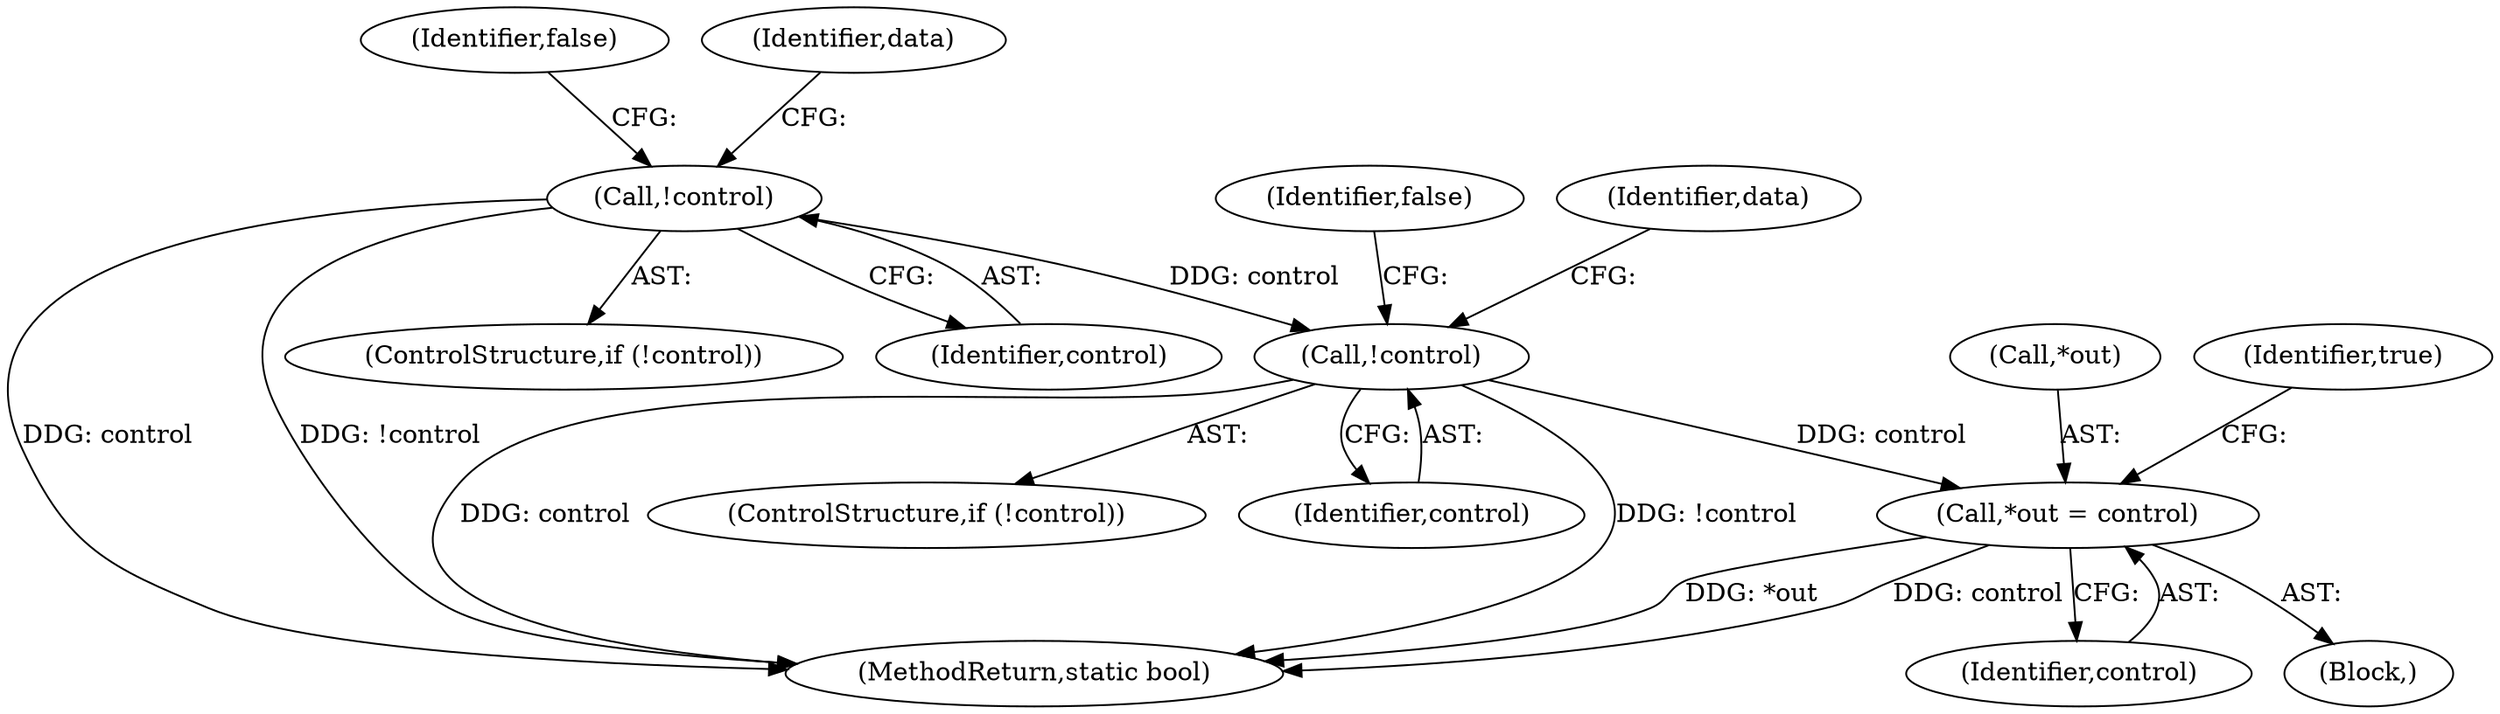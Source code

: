 digraph "0_samba_530d50a1abdcdf4d1775652d4c456c1274d83d8d_2@pointer" {
"1000144" [label="(Call,!control)"];
"1000131" [label="(Call,!control)"];
"1000272" [label="(Call,*out = control)"];
"1000275" [label="(Identifier,control)"];
"1000104" [label="(Block,)"];
"1000273" [label="(Call,*out)"];
"1000144" [label="(Call,!control)"];
"1000131" [label="(Call,!control)"];
"1000145" [label="(Identifier,control)"];
"1000148" [label="(Identifier,false)"];
"1000132" [label="(Identifier,control)"];
"1000152" [label="(Identifier,data)"];
"1000134" [label="(Identifier,false)"];
"1000278" [label="(MethodReturn,static bool)"];
"1000272" [label="(Call,*out = control)"];
"1000277" [label="(Identifier,true)"];
"1000138" [label="(Identifier,data)"];
"1000130" [label="(ControlStructure,if (!control))"];
"1000143" [label="(ControlStructure,if (!control))"];
"1000144" -> "1000143"  [label="AST: "];
"1000144" -> "1000145"  [label="CFG: "];
"1000145" -> "1000144"  [label="AST: "];
"1000148" -> "1000144"  [label="CFG: "];
"1000152" -> "1000144"  [label="CFG: "];
"1000144" -> "1000278"  [label="DDG: !control"];
"1000144" -> "1000278"  [label="DDG: control"];
"1000131" -> "1000144"  [label="DDG: control"];
"1000144" -> "1000272"  [label="DDG: control"];
"1000131" -> "1000130"  [label="AST: "];
"1000131" -> "1000132"  [label="CFG: "];
"1000132" -> "1000131"  [label="AST: "];
"1000134" -> "1000131"  [label="CFG: "];
"1000138" -> "1000131"  [label="CFG: "];
"1000131" -> "1000278"  [label="DDG: control"];
"1000131" -> "1000278"  [label="DDG: !control"];
"1000272" -> "1000104"  [label="AST: "];
"1000272" -> "1000275"  [label="CFG: "];
"1000273" -> "1000272"  [label="AST: "];
"1000275" -> "1000272"  [label="AST: "];
"1000277" -> "1000272"  [label="CFG: "];
"1000272" -> "1000278"  [label="DDG: control"];
"1000272" -> "1000278"  [label="DDG: *out"];
}
